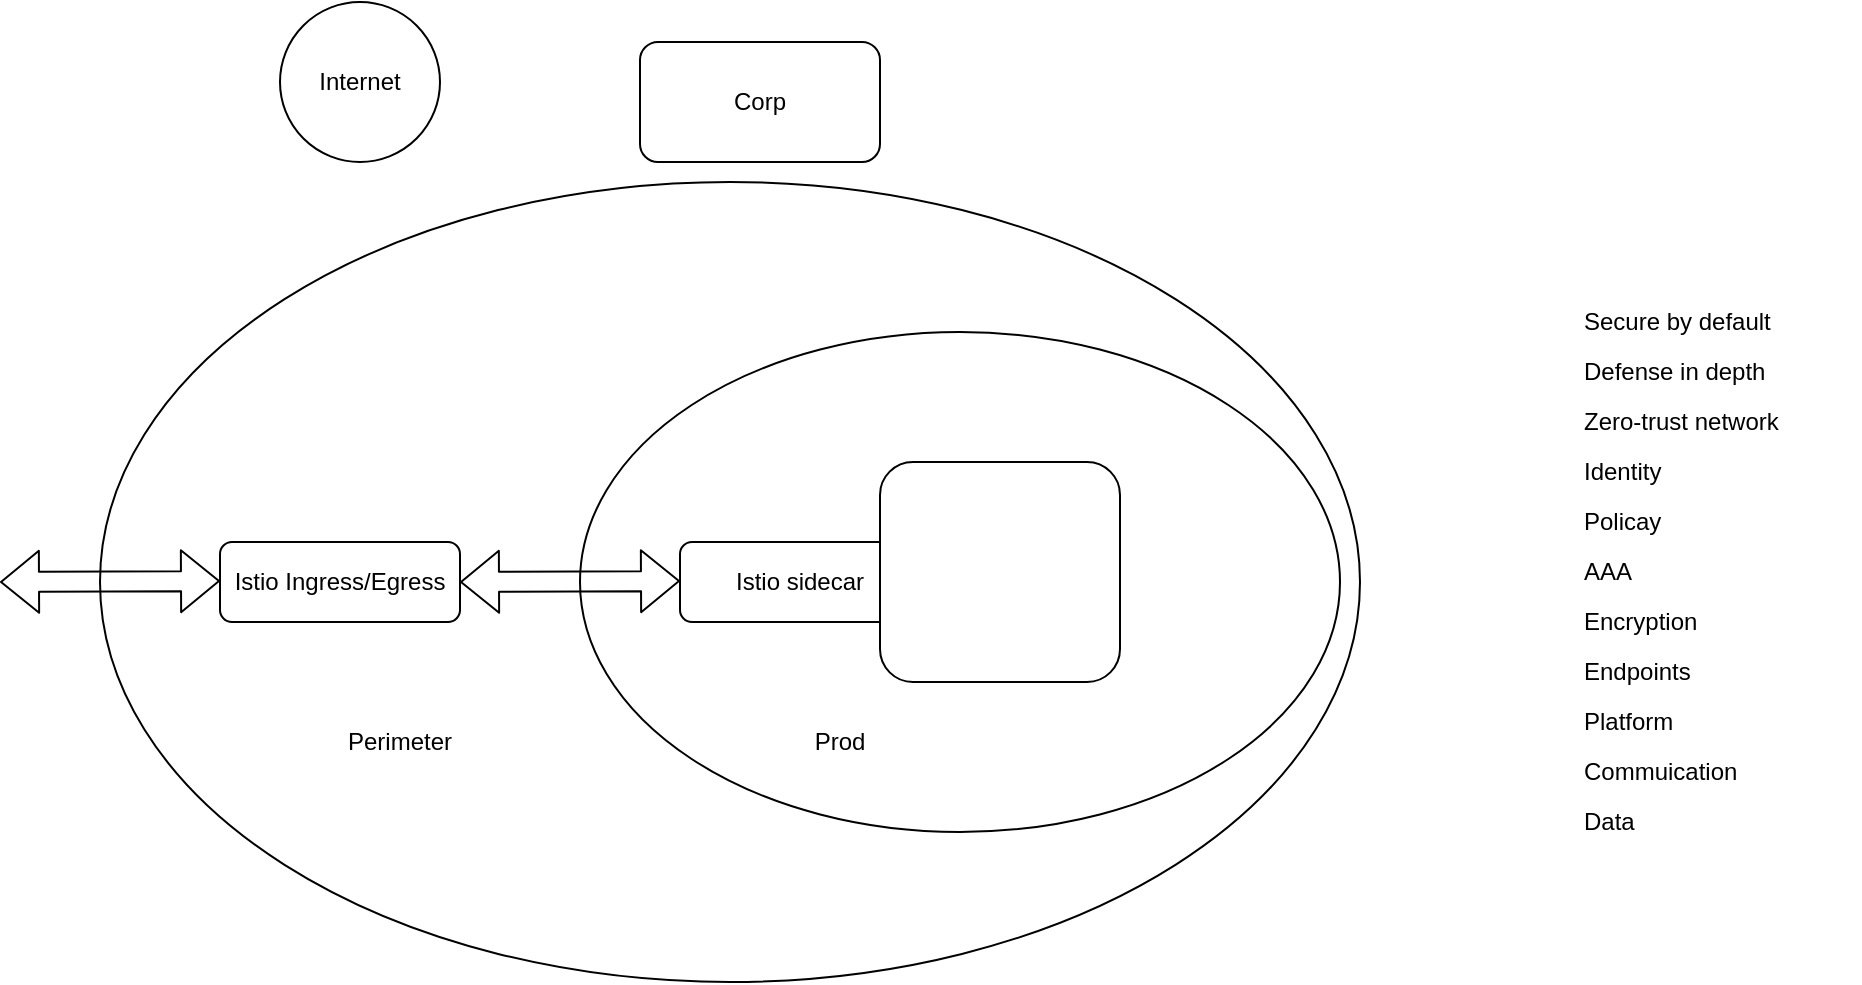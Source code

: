 <mxfile version="12.6.5" type="device"><diagram id="lzin81Ut-i1chCIjnkM0" name="Page-1"><mxGraphModel dx="1024" dy="592" grid="1" gridSize="10" guides="1" tooltips="1" connect="1" arrows="1" fold="1" page="1" pageScale="1" pageWidth="2339" pageHeight="3300" math="0" shadow="0"><root><mxCell id="0"/><mxCell id="1" parent="0"/><mxCell id="_9OAHPxbgLRPBGaBpDKa-6" value="" style="ellipse;whiteSpace=wrap;html=1;" vertex="1" parent="1"><mxGeometry x="50" y="230" width="630" height="400" as="geometry"/></mxCell><mxCell id="_9OAHPxbgLRPBGaBpDKa-4" value="" style="ellipse;whiteSpace=wrap;html=1;" vertex="1" parent="1"><mxGeometry x="290" y="305" width="380" height="250" as="geometry"/></mxCell><mxCell id="_9OAHPxbgLRPBGaBpDKa-1" value="Internet" style="ellipse;whiteSpace=wrap;html=1;aspect=fixed;" vertex="1" parent="1"><mxGeometry x="140" y="140" width="80" height="80" as="geometry"/></mxCell><mxCell id="_9OAHPxbgLRPBGaBpDKa-2" value="Corp" style="rounded=1;whiteSpace=wrap;html=1;" vertex="1" parent="1"><mxGeometry x="320" y="160" width="120" height="60" as="geometry"/></mxCell><mxCell id="_9OAHPxbgLRPBGaBpDKa-5" value="Prod" style="text;html=1;strokeColor=none;fillColor=none;align=center;verticalAlign=middle;whiteSpace=wrap;rounded=0;" vertex="1" parent="1"><mxGeometry x="400" y="500" width="40" height="20" as="geometry"/></mxCell><mxCell id="_9OAHPxbgLRPBGaBpDKa-7" value="Perimeter" style="text;html=1;strokeColor=none;fillColor=none;align=center;verticalAlign=middle;whiteSpace=wrap;rounded=0;" vertex="1" parent="1"><mxGeometry x="180" y="500" width="40" height="20" as="geometry"/></mxCell><mxCell id="_9OAHPxbgLRPBGaBpDKa-8" value="Istio sidecar" style="rounded=1;whiteSpace=wrap;html=1;" vertex="1" parent="1"><mxGeometry x="340" y="410" width="120" height="40" as="geometry"/></mxCell><mxCell id="_9OAHPxbgLRPBGaBpDKa-9" value="Istio Ingress/Egress" style="rounded=1;whiteSpace=wrap;html=1;" vertex="1" parent="1"><mxGeometry x="110" y="410" width="120" height="40" as="geometry"/></mxCell><mxCell id="_9OAHPxbgLRPBGaBpDKa-10" value="" style="rounded=1;whiteSpace=wrap;html=1;" vertex="1" parent="1"><mxGeometry x="440" y="370" width="120" height="110" as="geometry"/></mxCell><mxCell id="_9OAHPxbgLRPBGaBpDKa-11" value="" style="shape=flexArrow;endArrow=classic;startArrow=classic;html=1;exitX=1;exitY=0.5;exitDx=0;exitDy=0;" edge="1" parent="1" source="_9OAHPxbgLRPBGaBpDKa-9"><mxGeometry width="50" height="50" relative="1" as="geometry"><mxPoint x="260" y="429.5" as="sourcePoint"/><mxPoint x="340" y="429.5" as="targetPoint"/></mxGeometry></mxCell><mxCell id="_9OAHPxbgLRPBGaBpDKa-12" value="" style="shape=flexArrow;endArrow=classic;startArrow=classic;html=1;exitX=1;exitY=0.5;exitDx=0;exitDy=0;" edge="1" parent="1"><mxGeometry width="50" height="50" relative="1" as="geometry"><mxPoint y="430" as="sourcePoint"/><mxPoint x="110" y="429.5" as="targetPoint"/></mxGeometry></mxCell><mxCell id="_9OAHPxbgLRPBGaBpDKa-13" value="Secure by default" style="text;html=1;strokeColor=none;fillColor=none;align=left;verticalAlign=middle;whiteSpace=wrap;rounded=0;" vertex="1" parent="1"><mxGeometry x="790" y="280" width="140" height="40" as="geometry"/></mxCell><mxCell id="_9OAHPxbgLRPBGaBpDKa-14" value="Defense in depth" style="text;html=1;strokeColor=none;fillColor=none;align=left;verticalAlign=middle;whiteSpace=wrap;rounded=0;" vertex="1" parent="1"><mxGeometry x="790" y="305" width="140" height="40" as="geometry"/></mxCell><mxCell id="_9OAHPxbgLRPBGaBpDKa-15" value="Zero-trust network" style="text;html=1;strokeColor=none;fillColor=none;align=left;verticalAlign=middle;whiteSpace=wrap;rounded=0;" vertex="1" parent="1"><mxGeometry x="790" y="330" width="140" height="40" as="geometry"/></mxCell><mxCell id="_9OAHPxbgLRPBGaBpDKa-16" value="Identity" style="text;html=1;strokeColor=none;fillColor=none;align=left;verticalAlign=middle;whiteSpace=wrap;rounded=0;" vertex="1" parent="1"><mxGeometry x="790" y="355" width="140" height="40" as="geometry"/></mxCell><mxCell id="_9OAHPxbgLRPBGaBpDKa-17" value="Policay" style="text;html=1;strokeColor=none;fillColor=none;align=left;verticalAlign=middle;whiteSpace=wrap;rounded=0;" vertex="1" parent="1"><mxGeometry x="790" y="380" width="140" height="40" as="geometry"/></mxCell><mxCell id="_9OAHPxbgLRPBGaBpDKa-18" value="AAA" style="text;html=1;strokeColor=none;fillColor=none;align=left;verticalAlign=middle;whiteSpace=wrap;rounded=0;" vertex="1" parent="1"><mxGeometry x="790" y="405" width="140" height="40" as="geometry"/></mxCell><mxCell id="_9OAHPxbgLRPBGaBpDKa-19" value="Encryption" style="text;html=1;strokeColor=none;fillColor=none;align=left;verticalAlign=middle;whiteSpace=wrap;rounded=0;" vertex="1" parent="1"><mxGeometry x="790" y="430" width="140" height="40" as="geometry"/></mxCell><mxCell id="_9OAHPxbgLRPBGaBpDKa-20" value="Endpoints" style="text;html=1;strokeColor=none;fillColor=none;align=left;verticalAlign=middle;whiteSpace=wrap;rounded=0;" vertex="1" parent="1"><mxGeometry x="790" y="455" width="140" height="40" as="geometry"/></mxCell><mxCell id="_9OAHPxbgLRPBGaBpDKa-21" value="Platform" style="text;html=1;strokeColor=none;fillColor=none;align=left;verticalAlign=middle;whiteSpace=wrap;rounded=0;" vertex="1" parent="1"><mxGeometry x="790" y="480" width="140" height="40" as="geometry"/></mxCell><mxCell id="_9OAHPxbgLRPBGaBpDKa-22" value="Commuication" style="text;html=1;strokeColor=none;fillColor=none;align=left;verticalAlign=middle;whiteSpace=wrap;rounded=0;" vertex="1" parent="1"><mxGeometry x="790" y="505" width="140" height="40" as="geometry"/></mxCell><mxCell id="_9OAHPxbgLRPBGaBpDKa-23" value="Data" style="text;html=1;strokeColor=none;fillColor=none;align=left;verticalAlign=middle;whiteSpace=wrap;rounded=0;" vertex="1" parent="1"><mxGeometry x="790" y="530" width="140" height="40" as="geometry"/></mxCell></root></mxGraphModel></diagram></mxfile>